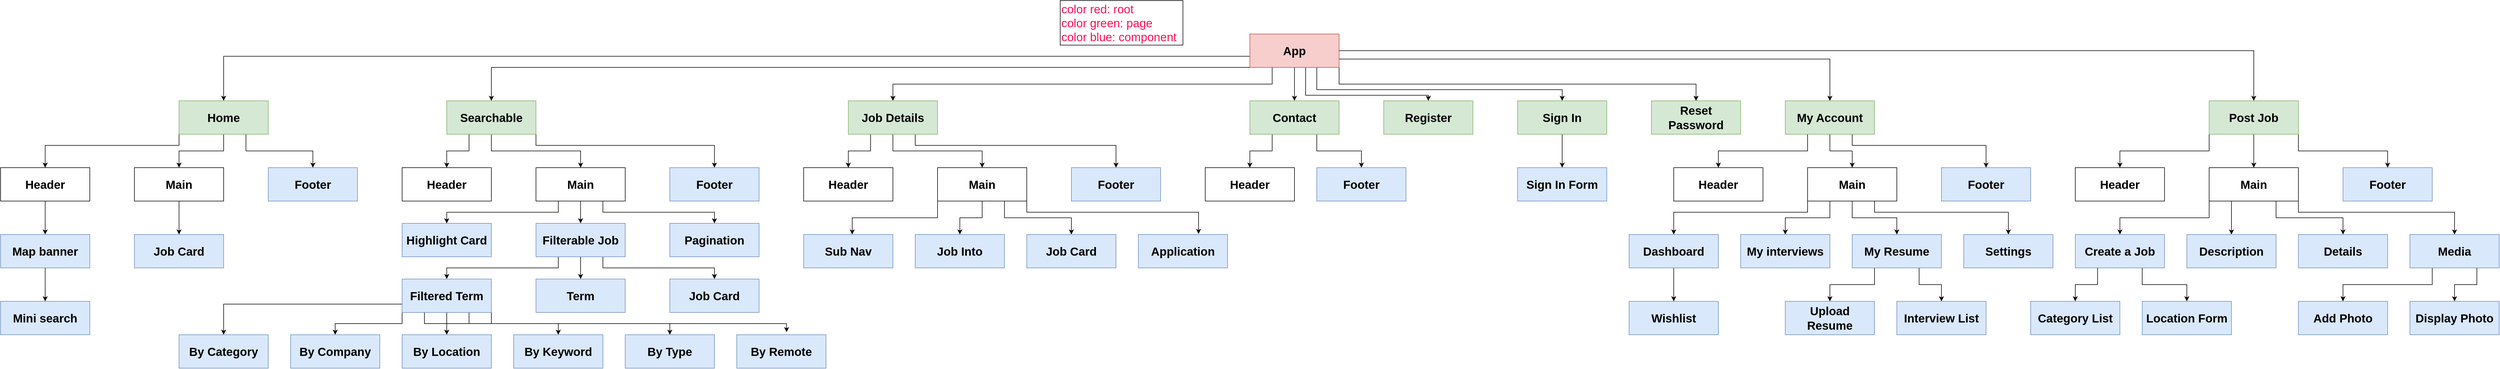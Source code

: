 <mxfile version="20.3.2" type="github" pages="2">
  <diagram id="e23QR3LuOFRbydyJlXl9" name="Page-1">
    <mxGraphModel dx="3762" dy="1122" grid="1" gridSize="10" guides="1" tooltips="1" connect="1" arrows="1" fold="1" page="1" pageScale="1" pageWidth="850" pageHeight="1100" math="0" shadow="0">
      <root>
        <mxCell id="0" />
        <mxCell id="1" parent="0" />
        <mxCell id="56BFd1bcxMLsd5FRbnuH-106" style="edgeStyle=orthogonalEdgeStyle;rounded=0;orthogonalLoop=1;jettySize=auto;html=1;exitX=0;exitY=0.5;exitDx=0;exitDy=0;entryX=0.5;entryY=0;entryDx=0;entryDy=0;fontSize=21;fontColor=#FF0F57;" parent="1" source="56BFd1bcxMLsd5FRbnuH-1" target="56BFd1bcxMLsd5FRbnuH-2" edge="1">
          <mxGeometry relative="1" as="geometry">
            <Array as="points">
              <mxPoint x="1200" y="140" />
              <mxPoint x="-640" y="140" />
            </Array>
          </mxGeometry>
        </mxCell>
        <mxCell id="56BFd1bcxMLsd5FRbnuH-107" style="edgeStyle=orthogonalEdgeStyle;rounded=0;orthogonalLoop=1;jettySize=auto;html=1;exitX=1;exitY=0.5;exitDx=0;exitDy=0;entryX=0.5;entryY=0;entryDx=0;entryDy=0;fontSize=21;fontColor=#FF0F57;" parent="1" source="56BFd1bcxMLsd5FRbnuH-1" target="56BFd1bcxMLsd5FRbnuH-99" edge="1">
          <mxGeometry relative="1" as="geometry" />
        </mxCell>
        <mxCell id="56BFd1bcxMLsd5FRbnuH-108" style="edgeStyle=orthogonalEdgeStyle;rounded=0;orthogonalLoop=1;jettySize=auto;html=1;exitX=0;exitY=0.75;exitDx=0;exitDy=0;fontSize=21;fontColor=#FF0F57;" parent="1" source="56BFd1bcxMLsd5FRbnuH-1" target="56BFd1bcxMLsd5FRbnuH-16" edge="1">
          <mxGeometry relative="1" as="geometry">
            <Array as="points">
              <mxPoint x="1200" y="160" />
              <mxPoint x="-160" y="160" />
            </Array>
          </mxGeometry>
        </mxCell>
        <mxCell id="56BFd1bcxMLsd5FRbnuH-109" style="edgeStyle=orthogonalEdgeStyle;rounded=0;orthogonalLoop=1;jettySize=auto;html=1;exitX=1;exitY=0.75;exitDx=0;exitDy=0;entryX=0.5;entryY=0;entryDx=0;entryDy=0;fontSize=21;fontColor=#FF0F57;" parent="1" source="56BFd1bcxMLsd5FRbnuH-1" target="56BFd1bcxMLsd5FRbnuH-72" edge="1">
          <mxGeometry relative="1" as="geometry" />
        </mxCell>
        <mxCell id="56BFd1bcxMLsd5FRbnuH-110" style="edgeStyle=orthogonalEdgeStyle;rounded=0;orthogonalLoop=1;jettySize=auto;html=1;exitX=0;exitY=1;exitDx=0;exitDy=0;entryX=0.5;entryY=0;entryDx=0;entryDy=0;fontSize=21;fontColor=#FF0F57;" parent="1" source="56BFd1bcxMLsd5FRbnuH-1" target="56BFd1bcxMLsd5FRbnuH-48" edge="1">
          <mxGeometry relative="1" as="geometry">
            <Array as="points">
              <mxPoint x="1240" y="160" />
              <mxPoint x="1240" y="190" />
              <mxPoint x="560" y="190" />
            </Array>
          </mxGeometry>
        </mxCell>
        <mxCell id="56BFd1bcxMLsd5FRbnuH-111" style="edgeStyle=orthogonalEdgeStyle;rounded=0;orthogonalLoop=1;jettySize=auto;html=1;exitX=1;exitY=1;exitDx=0;exitDy=0;entryX=0.5;entryY=0;entryDx=0;entryDy=0;fontSize=21;fontColor=#FF0F57;" parent="1" source="56BFd1bcxMLsd5FRbnuH-1" target="56BFd1bcxMLsd5FRbnuH-71" edge="1">
          <mxGeometry relative="1" as="geometry" />
        </mxCell>
        <mxCell id="56BFd1bcxMLsd5FRbnuH-112" style="edgeStyle=orthogonalEdgeStyle;rounded=0;orthogonalLoop=1;jettySize=auto;html=1;exitX=0.75;exitY=1;exitDx=0;exitDy=0;entryX=0.5;entryY=0;entryDx=0;entryDy=0;fontSize=21;fontColor=#FF0F57;" parent="1" source="56BFd1bcxMLsd5FRbnuH-1" target="56BFd1bcxMLsd5FRbnuH-68" edge="1">
          <mxGeometry relative="1" as="geometry">
            <Array as="points">
              <mxPoint x="1320" y="200" />
              <mxPoint x="1760" y="200" />
            </Array>
          </mxGeometry>
        </mxCell>
        <mxCell id="56BFd1bcxMLsd5FRbnuH-114" style="edgeStyle=orthogonalEdgeStyle;rounded=0;orthogonalLoop=1;jettySize=auto;html=1;exitX=0.5;exitY=1;exitDx=0;exitDy=0;fontSize=21;fontColor=#FF0F57;" parent="1" source="56BFd1bcxMLsd5FRbnuH-1" target="56BFd1bcxMLsd5FRbnuH-67" edge="1">
          <mxGeometry relative="1" as="geometry">
            <Array as="points">
              <mxPoint x="1300" y="160" />
              <mxPoint x="1300" y="210" />
              <mxPoint x="1520" y="210" />
            </Array>
          </mxGeometry>
        </mxCell>
        <mxCell id="56BFd1bcxMLsd5FRbnuH-115" style="edgeStyle=orthogonalEdgeStyle;rounded=0;orthogonalLoop=1;jettySize=auto;html=1;exitX=0.5;exitY=1;exitDx=0;exitDy=0;entryX=0.5;entryY=0;entryDx=0;entryDy=0;fontSize=21;fontColor=#FF0F57;" parent="1" source="56BFd1bcxMLsd5FRbnuH-1" target="56BFd1bcxMLsd5FRbnuH-65" edge="1">
          <mxGeometry relative="1" as="geometry" />
        </mxCell>
        <mxCell id="56BFd1bcxMLsd5FRbnuH-1" value="&lt;b&gt;&lt;font style=&quot;font-size: 21px&quot;&gt;App&lt;/font&gt;&lt;/b&gt;" style="rounded=0;whiteSpace=wrap;html=1;fillColor=#f8cecc;strokeColor=#b85450;" parent="1" vertex="1">
          <mxGeometry x="1200" y="100" width="160" height="60" as="geometry" />
        </mxCell>
        <mxCell id="56BFd1bcxMLsd5FRbnuH-8" style="edgeStyle=orthogonalEdgeStyle;rounded=0;orthogonalLoop=1;jettySize=auto;html=1;exitX=0;exitY=1;exitDx=0;exitDy=0;entryX=0.5;entryY=0;entryDx=0;entryDy=0;fontSize=21;" parent="1" source="56BFd1bcxMLsd5FRbnuH-2" target="56BFd1bcxMLsd5FRbnuH-5" edge="1">
          <mxGeometry relative="1" as="geometry">
            <Array as="points">
              <mxPoint x="-720" y="300" />
              <mxPoint x="-960" y="300" />
            </Array>
          </mxGeometry>
        </mxCell>
        <mxCell id="56BFd1bcxMLsd5FRbnuH-9" style="edgeStyle=orthogonalEdgeStyle;rounded=0;orthogonalLoop=1;jettySize=auto;html=1;exitX=0.5;exitY=1;exitDx=0;exitDy=0;entryX=0.5;entryY=0;entryDx=0;entryDy=0;fontSize=21;" parent="1" source="56BFd1bcxMLsd5FRbnuH-2" target="56BFd1bcxMLsd5FRbnuH-6" edge="1">
          <mxGeometry relative="1" as="geometry" />
        </mxCell>
        <mxCell id="56BFd1bcxMLsd5FRbnuH-10" style="edgeStyle=orthogonalEdgeStyle;rounded=0;orthogonalLoop=1;jettySize=auto;html=1;exitX=0.75;exitY=1;exitDx=0;exitDy=0;entryX=0.5;entryY=0;entryDx=0;entryDy=0;fontSize=21;" parent="1" source="56BFd1bcxMLsd5FRbnuH-2" target="56BFd1bcxMLsd5FRbnuH-7" edge="1">
          <mxGeometry relative="1" as="geometry" />
        </mxCell>
        <mxCell id="56BFd1bcxMLsd5FRbnuH-2" value="&lt;b&gt;&lt;font style=&quot;font-size: 21px&quot;&gt;Home&lt;/font&gt;&lt;/b&gt;" style="rounded=0;whiteSpace=wrap;html=1;fillColor=#d5e8d4;strokeColor=#82b366;" parent="1" vertex="1">
          <mxGeometry x="-720" y="220" width="160" height="60" as="geometry" />
        </mxCell>
        <mxCell id="56BFd1bcxMLsd5FRbnuH-13" style="edgeStyle=orthogonalEdgeStyle;rounded=0;orthogonalLoop=1;jettySize=auto;html=1;exitX=0.5;exitY=1;exitDx=0;exitDy=0;entryX=0.5;entryY=0;entryDx=0;entryDy=0;fontSize=21;" parent="1" source="56BFd1bcxMLsd5FRbnuH-3" target="56BFd1bcxMLsd5FRbnuH-4" edge="1">
          <mxGeometry relative="1" as="geometry" />
        </mxCell>
        <mxCell id="56BFd1bcxMLsd5FRbnuH-3" value="&lt;span&gt;&lt;font style=&quot;font-size: 21px&quot;&gt;Map banner&lt;/font&gt;&lt;/span&gt;" style="rounded=0;whiteSpace=wrap;html=1;fillColor=#dae8fc;strokeColor=#6c8ebf;fontStyle=1" parent="1" vertex="1">
          <mxGeometry x="-1040" y="460" width="160" height="60" as="geometry" />
        </mxCell>
        <mxCell id="56BFd1bcxMLsd5FRbnuH-4" value="&lt;b&gt;&lt;font style=&quot;font-size: 21px&quot;&gt;Mini search&lt;/font&gt;&lt;/b&gt;" style="rounded=0;whiteSpace=wrap;html=1;fillColor=#dae8fc;strokeColor=#6c8ebf;" parent="1" vertex="1">
          <mxGeometry x="-1040" y="580" width="160" height="60" as="geometry" />
        </mxCell>
        <mxCell id="56BFd1bcxMLsd5FRbnuH-12" style="edgeStyle=orthogonalEdgeStyle;rounded=0;orthogonalLoop=1;jettySize=auto;html=1;exitX=0.5;exitY=1;exitDx=0;exitDy=0;entryX=0.5;entryY=0;entryDx=0;entryDy=0;fontSize=21;" parent="1" source="56BFd1bcxMLsd5FRbnuH-5" target="56BFd1bcxMLsd5FRbnuH-3" edge="1">
          <mxGeometry relative="1" as="geometry" />
        </mxCell>
        <mxCell id="56BFd1bcxMLsd5FRbnuH-5" value="&lt;b&gt;&lt;font style=&quot;font-size: 21px&quot;&gt;Header&lt;/font&gt;&lt;/b&gt;" style="rounded=0;whiteSpace=wrap;html=1;" parent="1" vertex="1">
          <mxGeometry x="-1040" y="340" width="160" height="60" as="geometry" />
        </mxCell>
        <mxCell id="56BFd1bcxMLsd5FRbnuH-15" style="edgeStyle=orthogonalEdgeStyle;rounded=0;orthogonalLoop=1;jettySize=auto;html=1;exitX=0.5;exitY=1;exitDx=0;exitDy=0;fontSize=21;" parent="1" source="56BFd1bcxMLsd5FRbnuH-6" target="56BFd1bcxMLsd5FRbnuH-14" edge="1">
          <mxGeometry relative="1" as="geometry" />
        </mxCell>
        <mxCell id="56BFd1bcxMLsd5FRbnuH-6" value="&lt;b&gt;&lt;font style=&quot;font-size: 21px&quot;&gt;Main&lt;/font&gt;&lt;/b&gt;" style="rounded=0;whiteSpace=wrap;html=1;" parent="1" vertex="1">
          <mxGeometry x="-800" y="340" width="160" height="60" as="geometry" />
        </mxCell>
        <mxCell id="56BFd1bcxMLsd5FRbnuH-7" value="&lt;span style=&quot;font-size: 21px&quot;&gt;&lt;b&gt;Footer&lt;/b&gt;&lt;/span&gt;" style="rounded=0;whiteSpace=wrap;html=1;fillColor=#dae8fc;strokeColor=#6c8ebf;" parent="1" vertex="1">
          <mxGeometry x="-560" y="340" width="160" height="60" as="geometry" />
        </mxCell>
        <mxCell id="56BFd1bcxMLsd5FRbnuH-11" value="&lt;div&gt;&lt;span&gt;&lt;font color=&quot;#ff0f57&quot;&gt;color red: root&lt;/font&gt;&lt;/span&gt;&lt;/div&gt;&lt;div&gt;&lt;span&gt;&lt;font color=&quot;#ff0f57&quot;&gt;color green: page&lt;/font&gt;&lt;/span&gt;&lt;/div&gt;&lt;div&gt;&lt;span&gt;&lt;font color=&quot;#ff0f57&quot;&gt;color blue: component&lt;/font&gt;&lt;/span&gt;&lt;/div&gt;" style="whiteSpace=wrap;html=1;fontSize=21;align=left;" parent="1" vertex="1">
          <mxGeometry x="860" y="40" width="220" height="80" as="geometry" />
        </mxCell>
        <mxCell id="56BFd1bcxMLsd5FRbnuH-14" value="&lt;b&gt;&lt;font style=&quot;font-size: 21px&quot;&gt;Job Card&lt;/font&gt;&lt;/b&gt;" style="rounded=0;whiteSpace=wrap;html=1;fillColor=#dae8fc;strokeColor=#6c8ebf;" parent="1" vertex="1">
          <mxGeometry x="-800" y="460" width="160" height="60" as="geometry" />
        </mxCell>
        <mxCell id="56BFd1bcxMLsd5FRbnuH-21" style="edgeStyle=orthogonalEdgeStyle;rounded=0;orthogonalLoop=1;jettySize=auto;html=1;exitX=0.5;exitY=1;exitDx=0;exitDy=0;entryX=0.5;entryY=0;entryDx=0;entryDy=0;fontSize=21;fontColor=#FF0F57;" parent="1" source="56BFd1bcxMLsd5FRbnuH-16" target="56BFd1bcxMLsd5FRbnuH-18" edge="1">
          <mxGeometry relative="1" as="geometry" />
        </mxCell>
        <mxCell id="56BFd1bcxMLsd5FRbnuH-22" style="edgeStyle=orthogonalEdgeStyle;rounded=0;orthogonalLoop=1;jettySize=auto;html=1;exitX=1;exitY=1;exitDx=0;exitDy=0;entryX=0.5;entryY=0;entryDx=0;entryDy=0;fontSize=21;fontColor=#FF0F57;" parent="1" source="56BFd1bcxMLsd5FRbnuH-16" target="56BFd1bcxMLsd5FRbnuH-19" edge="1">
          <mxGeometry relative="1" as="geometry">
            <Array as="points">
              <mxPoint x="-80" y="300" />
              <mxPoint x="240" y="300" />
            </Array>
          </mxGeometry>
        </mxCell>
        <mxCell id="56BFd1bcxMLsd5FRbnuH-23" style="edgeStyle=orthogonalEdgeStyle;rounded=0;orthogonalLoop=1;jettySize=auto;html=1;exitX=0.25;exitY=1;exitDx=0;exitDy=0;entryX=0.5;entryY=0;entryDx=0;entryDy=0;fontSize=21;fontColor=#FF0F57;" parent="1" source="56BFd1bcxMLsd5FRbnuH-16" target="56BFd1bcxMLsd5FRbnuH-17" edge="1">
          <mxGeometry relative="1" as="geometry" />
        </mxCell>
        <mxCell id="56BFd1bcxMLsd5FRbnuH-16" value="&lt;b&gt;&lt;font style=&quot;font-size: 21px&quot;&gt;Searchable&lt;/font&gt;&lt;/b&gt;" style="rounded=0;whiteSpace=wrap;html=1;fillColor=#d5e8d4;strokeColor=#82b366;" parent="1" vertex="1">
          <mxGeometry x="-240" y="220" width="160" height="60" as="geometry" />
        </mxCell>
        <mxCell id="56BFd1bcxMLsd5FRbnuH-17" value="&lt;b&gt;&lt;font style=&quot;font-size: 21px&quot;&gt;Header&lt;/font&gt;&lt;/b&gt;" style="rounded=0;whiteSpace=wrap;html=1;" parent="1" vertex="1">
          <mxGeometry x="-320" y="340" width="160" height="60" as="geometry" />
        </mxCell>
        <mxCell id="56BFd1bcxMLsd5FRbnuH-27" style="edgeStyle=orthogonalEdgeStyle;rounded=0;orthogonalLoop=1;jettySize=auto;html=1;exitX=0.25;exitY=1;exitDx=0;exitDy=0;entryX=0.5;entryY=0;entryDx=0;entryDy=0;fontSize=21;fontColor=#FF0F57;" parent="1" source="56BFd1bcxMLsd5FRbnuH-18" target="56BFd1bcxMLsd5FRbnuH-24" edge="1">
          <mxGeometry relative="1" as="geometry" />
        </mxCell>
        <mxCell id="56BFd1bcxMLsd5FRbnuH-28" style="edgeStyle=orthogonalEdgeStyle;rounded=0;orthogonalLoop=1;jettySize=auto;html=1;exitX=0.5;exitY=1;exitDx=0;exitDy=0;entryX=0.5;entryY=0;entryDx=0;entryDy=0;fontSize=21;fontColor=#FF0F57;" parent="1" source="56BFd1bcxMLsd5FRbnuH-18" target="56BFd1bcxMLsd5FRbnuH-25" edge="1">
          <mxGeometry relative="1" as="geometry" />
        </mxCell>
        <mxCell id="56BFd1bcxMLsd5FRbnuH-29" style="edgeStyle=orthogonalEdgeStyle;rounded=0;orthogonalLoop=1;jettySize=auto;html=1;exitX=0.75;exitY=1;exitDx=0;exitDy=0;entryX=0.5;entryY=0;entryDx=0;entryDy=0;fontSize=21;fontColor=#FF0F57;" parent="1" source="56BFd1bcxMLsd5FRbnuH-18" target="56BFd1bcxMLsd5FRbnuH-26" edge="1">
          <mxGeometry relative="1" as="geometry" />
        </mxCell>
        <mxCell id="56BFd1bcxMLsd5FRbnuH-18" value="&lt;b&gt;&lt;font style=&quot;font-size: 21px&quot;&gt;Main&lt;/font&gt;&lt;/b&gt;" style="rounded=0;whiteSpace=wrap;html=1;" parent="1" vertex="1">
          <mxGeometry x="-80" y="340" width="160" height="60" as="geometry" />
        </mxCell>
        <mxCell id="56BFd1bcxMLsd5FRbnuH-19" value="&lt;span style=&quot;font-size: 21px&quot;&gt;&lt;b&gt;Footer&lt;/b&gt;&lt;/span&gt;" style="rounded=0;whiteSpace=wrap;html=1;fillColor=#dae8fc;strokeColor=#6c8ebf;" parent="1" vertex="1">
          <mxGeometry x="160" y="340" width="160" height="60" as="geometry" />
        </mxCell>
        <mxCell id="56BFd1bcxMLsd5FRbnuH-24" value="&lt;b&gt;&lt;font style=&quot;font-size: 21px&quot;&gt;Highlight Card&lt;/font&gt;&lt;/b&gt;" style="rounded=0;whiteSpace=wrap;html=1;fillColor=#dae8fc;strokeColor=#6c8ebf;" parent="1" vertex="1">
          <mxGeometry x="-320" y="440" width="160" height="60" as="geometry" />
        </mxCell>
        <mxCell id="56BFd1bcxMLsd5FRbnuH-33" style="edgeStyle=orthogonalEdgeStyle;rounded=0;orthogonalLoop=1;jettySize=auto;html=1;exitX=0.25;exitY=1;exitDx=0;exitDy=0;entryX=0.5;entryY=0;entryDx=0;entryDy=0;fontSize=21;fontColor=#FF0F57;" parent="1" source="56BFd1bcxMLsd5FRbnuH-25" target="56BFd1bcxMLsd5FRbnuH-30" edge="1">
          <mxGeometry relative="1" as="geometry" />
        </mxCell>
        <mxCell id="56BFd1bcxMLsd5FRbnuH-34" style="edgeStyle=orthogonalEdgeStyle;rounded=0;orthogonalLoop=1;jettySize=auto;html=1;entryX=0.5;entryY=0;entryDx=0;entryDy=0;fontSize=21;fontColor=#FF0F57;" parent="1" source="56BFd1bcxMLsd5FRbnuH-25" target="56BFd1bcxMLsd5FRbnuH-31" edge="1">
          <mxGeometry relative="1" as="geometry" />
        </mxCell>
        <mxCell id="56BFd1bcxMLsd5FRbnuH-35" style="edgeStyle=orthogonalEdgeStyle;rounded=0;orthogonalLoop=1;jettySize=auto;html=1;exitX=0.75;exitY=1;exitDx=0;exitDy=0;entryX=0.5;entryY=0;entryDx=0;entryDy=0;fontSize=21;fontColor=#FF0F57;" parent="1" source="56BFd1bcxMLsd5FRbnuH-25" target="56BFd1bcxMLsd5FRbnuH-32" edge="1">
          <mxGeometry relative="1" as="geometry" />
        </mxCell>
        <mxCell id="56BFd1bcxMLsd5FRbnuH-25" value="&lt;b&gt;&lt;font style=&quot;font-size: 21px&quot;&gt;Filterable Job&lt;/font&gt;&lt;/b&gt;" style="rounded=0;whiteSpace=wrap;html=1;fillColor=#dae8fc;strokeColor=#6c8ebf;" parent="1" vertex="1">
          <mxGeometry x="-80" y="440" width="160" height="60" as="geometry" />
        </mxCell>
        <mxCell id="56BFd1bcxMLsd5FRbnuH-26" value="&lt;b&gt;&lt;font style=&quot;font-size: 21px&quot;&gt;Pagination&lt;/font&gt;&lt;/b&gt;" style="rounded=0;whiteSpace=wrap;html=1;fillColor=#dae8fc;strokeColor=#6c8ebf;" parent="1" vertex="1">
          <mxGeometry x="160" y="440" width="160" height="60" as="geometry" />
        </mxCell>
        <mxCell id="56BFd1bcxMLsd5FRbnuH-42" style="edgeStyle=orthogonalEdgeStyle;rounded=0;orthogonalLoop=1;jettySize=auto;html=1;exitX=0;exitY=0.75;exitDx=0;exitDy=0;entryX=0.5;entryY=0;entryDx=0;entryDy=0;fontSize=21;fontColor=#FF0F57;" parent="1" source="56BFd1bcxMLsd5FRbnuH-30" target="56BFd1bcxMLsd5FRbnuH-36" edge="1">
          <mxGeometry relative="1" as="geometry" />
        </mxCell>
        <mxCell id="56BFd1bcxMLsd5FRbnuH-43" style="edgeStyle=orthogonalEdgeStyle;rounded=0;orthogonalLoop=1;jettySize=auto;html=1;exitX=0;exitY=1;exitDx=0;exitDy=0;entryX=0.5;entryY=0;entryDx=0;entryDy=0;fontSize=21;fontColor=#FF0F57;" parent="1" source="56BFd1bcxMLsd5FRbnuH-30" target="56BFd1bcxMLsd5FRbnuH-37" edge="1">
          <mxGeometry relative="1" as="geometry" />
        </mxCell>
        <mxCell id="56BFd1bcxMLsd5FRbnuH-44" style="edgeStyle=orthogonalEdgeStyle;rounded=0;orthogonalLoop=1;jettySize=auto;html=1;exitX=0.25;exitY=1;exitDx=0;exitDy=0;entryX=0.5;entryY=0;entryDx=0;entryDy=0;fontSize=21;fontColor=#FF0F57;" parent="1" source="56BFd1bcxMLsd5FRbnuH-30" target="56BFd1bcxMLsd5FRbnuH-38" edge="1">
          <mxGeometry relative="1" as="geometry" />
        </mxCell>
        <mxCell id="56BFd1bcxMLsd5FRbnuH-45" style="edgeStyle=orthogonalEdgeStyle;rounded=0;orthogonalLoop=1;jettySize=auto;html=1;exitX=0.5;exitY=1;exitDx=0;exitDy=0;fontSize=21;fontColor=#FF0F57;" parent="1" source="56BFd1bcxMLsd5FRbnuH-30" target="56BFd1bcxMLsd5FRbnuH-39" edge="1">
          <mxGeometry relative="1" as="geometry" />
        </mxCell>
        <mxCell id="56BFd1bcxMLsd5FRbnuH-46" style="edgeStyle=orthogonalEdgeStyle;rounded=0;orthogonalLoop=1;jettySize=auto;html=1;exitX=0.75;exitY=1;exitDx=0;exitDy=0;fontSize=21;fontColor=#FF0F57;" parent="1" source="56BFd1bcxMLsd5FRbnuH-30" target="56BFd1bcxMLsd5FRbnuH-40" edge="1">
          <mxGeometry relative="1" as="geometry" />
        </mxCell>
        <mxCell id="56BFd1bcxMLsd5FRbnuH-47" style="edgeStyle=orthogonalEdgeStyle;rounded=0;orthogonalLoop=1;jettySize=auto;html=1;exitX=1;exitY=1;exitDx=0;exitDy=0;fontSize=21;fontColor=#FF0F57;entryX=0.558;entryY=-0.078;entryDx=0;entryDy=0;entryPerimeter=0;" parent="1" source="56BFd1bcxMLsd5FRbnuH-30" target="56BFd1bcxMLsd5FRbnuH-41" edge="1">
          <mxGeometry relative="1" as="geometry">
            <mxPoint x="370" y="630" as="targetPoint" />
            <Array as="points">
              <mxPoint x="-160" y="620" />
              <mxPoint x="369" y="620" />
            </Array>
          </mxGeometry>
        </mxCell>
        <mxCell id="56BFd1bcxMLsd5FRbnuH-30" value="&lt;b&gt;&lt;font style=&quot;font-size: 21px&quot;&gt;Filtered Term&lt;/font&gt;&lt;/b&gt;" style="rounded=0;whiteSpace=wrap;html=1;fillColor=#dae8fc;strokeColor=#6c8ebf;" parent="1" vertex="1">
          <mxGeometry x="-320" y="540" width="160" height="60" as="geometry" />
        </mxCell>
        <mxCell id="56BFd1bcxMLsd5FRbnuH-31" value="&lt;b&gt;&lt;font style=&quot;font-size: 21px&quot;&gt;Term&lt;/font&gt;&lt;/b&gt;" style="rounded=0;whiteSpace=wrap;html=1;fillColor=#dae8fc;strokeColor=#6c8ebf;" parent="1" vertex="1">
          <mxGeometry x="-80" y="540" width="160" height="60" as="geometry" />
        </mxCell>
        <mxCell id="56BFd1bcxMLsd5FRbnuH-32" value="&lt;b&gt;&lt;font style=&quot;font-size: 21px&quot;&gt;Job Card&lt;/font&gt;&lt;/b&gt;" style="rounded=0;whiteSpace=wrap;html=1;fillColor=#dae8fc;strokeColor=#6c8ebf;" parent="1" vertex="1">
          <mxGeometry x="160" y="540" width="160" height="60" as="geometry" />
        </mxCell>
        <mxCell id="56BFd1bcxMLsd5FRbnuH-36" value="&lt;span style=&quot;font-size: 21px&quot;&gt;&lt;b&gt;By Category&lt;/b&gt;&lt;/span&gt;" style="rounded=0;whiteSpace=wrap;html=1;fillColor=#dae8fc;strokeColor=#6c8ebf;" parent="1" vertex="1">
          <mxGeometry x="-720" y="640" width="160" height="60" as="geometry" />
        </mxCell>
        <mxCell id="56BFd1bcxMLsd5FRbnuH-37" value="&lt;b&gt;&lt;font style=&quot;font-size: 21px&quot;&gt;By Company&lt;/font&gt;&lt;/b&gt;" style="rounded=0;whiteSpace=wrap;html=1;fillColor=#dae8fc;strokeColor=#6c8ebf;" parent="1" vertex="1">
          <mxGeometry x="-520" y="640" width="160" height="60" as="geometry" />
        </mxCell>
        <mxCell id="56BFd1bcxMLsd5FRbnuH-38" value="&lt;b&gt;&lt;font style=&quot;font-size: 21px&quot;&gt;By Location&lt;/font&gt;&lt;/b&gt;" style="rounded=0;whiteSpace=wrap;html=1;fillColor=#dae8fc;strokeColor=#6c8ebf;" parent="1" vertex="1">
          <mxGeometry x="-320" y="640" width="160" height="60" as="geometry" />
        </mxCell>
        <mxCell id="56BFd1bcxMLsd5FRbnuH-39" value="&lt;b&gt;&lt;font style=&quot;font-size: 21px&quot;&gt;By Keyword&lt;/font&gt;&lt;/b&gt;" style="rounded=0;whiteSpace=wrap;html=1;fillColor=#dae8fc;strokeColor=#6c8ebf;" parent="1" vertex="1">
          <mxGeometry x="-120" y="640" width="160" height="60" as="geometry" />
        </mxCell>
        <mxCell id="56BFd1bcxMLsd5FRbnuH-40" value="&lt;b&gt;&lt;font style=&quot;font-size: 21px&quot;&gt;By Type&lt;/font&gt;&lt;/b&gt;" style="rounded=0;whiteSpace=wrap;html=1;fillColor=#dae8fc;strokeColor=#6c8ebf;" parent="1" vertex="1">
          <mxGeometry x="80" y="640" width="160" height="60" as="geometry" />
        </mxCell>
        <mxCell id="56BFd1bcxMLsd5FRbnuH-41" value="&lt;b&gt;&lt;font style=&quot;font-size: 21px&quot;&gt;By Remote&lt;/font&gt;&lt;/b&gt;" style="rounded=0;whiteSpace=wrap;html=1;fillColor=#dae8fc;strokeColor=#6c8ebf;" parent="1" vertex="1">
          <mxGeometry x="280" y="640" width="160" height="60" as="geometry" />
        </mxCell>
        <mxCell id="56BFd1bcxMLsd5FRbnuH-52" style="edgeStyle=orthogonalEdgeStyle;rounded=0;orthogonalLoop=1;jettySize=auto;html=1;exitX=0.25;exitY=1;exitDx=0;exitDy=0;entryX=0.5;entryY=0;entryDx=0;entryDy=0;fontSize=21;fontColor=#FF0F57;" parent="1" source="56BFd1bcxMLsd5FRbnuH-48" target="56BFd1bcxMLsd5FRbnuH-49" edge="1">
          <mxGeometry relative="1" as="geometry" />
        </mxCell>
        <mxCell id="56BFd1bcxMLsd5FRbnuH-53" style="edgeStyle=orthogonalEdgeStyle;rounded=0;orthogonalLoop=1;jettySize=auto;html=1;exitX=0.5;exitY=1;exitDx=0;exitDy=0;entryX=0.5;entryY=0;entryDx=0;entryDy=0;fontSize=21;fontColor=#FF0F57;" parent="1" source="56BFd1bcxMLsd5FRbnuH-48" target="56BFd1bcxMLsd5FRbnuH-50" edge="1">
          <mxGeometry relative="1" as="geometry" />
        </mxCell>
        <mxCell id="56BFd1bcxMLsd5FRbnuH-54" style="edgeStyle=orthogonalEdgeStyle;rounded=0;orthogonalLoop=1;jettySize=auto;html=1;exitX=0.75;exitY=1;exitDx=0;exitDy=0;fontSize=21;fontColor=#FF0F57;" parent="1" source="56BFd1bcxMLsd5FRbnuH-48" target="56BFd1bcxMLsd5FRbnuH-51" edge="1">
          <mxGeometry relative="1" as="geometry">
            <Array as="points">
              <mxPoint x="600" y="300" />
              <mxPoint x="960" y="300" />
            </Array>
          </mxGeometry>
        </mxCell>
        <mxCell id="56BFd1bcxMLsd5FRbnuH-48" value="&lt;b&gt;&lt;font style=&quot;font-size: 21px&quot;&gt;Job Details&lt;/font&gt;&lt;/b&gt;" style="rounded=0;whiteSpace=wrap;html=1;fillColor=#d5e8d4;strokeColor=#82b366;" parent="1" vertex="1">
          <mxGeometry x="480" y="220" width="160" height="60" as="geometry" />
        </mxCell>
        <mxCell id="56BFd1bcxMLsd5FRbnuH-49" value="&lt;b&gt;&lt;font style=&quot;font-size: 21px&quot;&gt;Header&lt;/font&gt;&lt;/b&gt;" style="rounded=0;whiteSpace=wrap;html=1;" parent="1" vertex="1">
          <mxGeometry x="400" y="340" width="160" height="60" as="geometry" />
        </mxCell>
        <mxCell id="56BFd1bcxMLsd5FRbnuH-59" style="edgeStyle=orthogonalEdgeStyle;rounded=0;orthogonalLoop=1;jettySize=auto;html=1;exitX=0.5;exitY=1;exitDx=0;exitDy=0;entryX=0.5;entryY=0;entryDx=0;entryDy=0;fontSize=21;fontColor=#FF0F57;" parent="1" source="56BFd1bcxMLsd5FRbnuH-50" target="56BFd1bcxMLsd5FRbnuH-56" edge="1">
          <mxGeometry relative="1" as="geometry" />
        </mxCell>
        <mxCell id="56BFd1bcxMLsd5FRbnuH-62" style="edgeStyle=orthogonalEdgeStyle;rounded=0;orthogonalLoop=1;jettySize=auto;html=1;exitX=0;exitY=1;exitDx=0;exitDy=0;entryX=0.544;entryY=0;entryDx=0;entryDy=0;entryPerimeter=0;fontSize=21;fontColor=#FF0F57;" parent="1" source="56BFd1bcxMLsd5FRbnuH-50" target="56BFd1bcxMLsd5FRbnuH-55" edge="1">
          <mxGeometry relative="1" as="geometry" />
        </mxCell>
        <mxCell id="56BFd1bcxMLsd5FRbnuH-63" style="edgeStyle=orthogonalEdgeStyle;rounded=0;orthogonalLoop=1;jettySize=auto;html=1;exitX=0.75;exitY=1;exitDx=0;exitDy=0;entryX=0.5;entryY=0;entryDx=0;entryDy=0;fontSize=21;fontColor=#FF0F57;" parent="1" source="56BFd1bcxMLsd5FRbnuH-50" target="56BFd1bcxMLsd5FRbnuH-57" edge="1">
          <mxGeometry relative="1" as="geometry" />
        </mxCell>
        <mxCell id="56BFd1bcxMLsd5FRbnuH-64" style="edgeStyle=orthogonalEdgeStyle;rounded=0;orthogonalLoop=1;jettySize=auto;html=1;exitX=1;exitY=1;exitDx=0;exitDy=0;entryX=0.675;entryY=-0.017;entryDx=0;entryDy=0;entryPerimeter=0;fontSize=21;fontColor=#FF0F57;" parent="1" source="56BFd1bcxMLsd5FRbnuH-50" target="56BFd1bcxMLsd5FRbnuH-61" edge="1">
          <mxGeometry relative="1" as="geometry">
            <Array as="points">
              <mxPoint x="800" y="420" />
              <mxPoint x="1108" y="420" />
            </Array>
          </mxGeometry>
        </mxCell>
        <mxCell id="56BFd1bcxMLsd5FRbnuH-50" value="&lt;b&gt;&lt;font style=&quot;font-size: 21px&quot;&gt;Main&lt;/font&gt;&lt;/b&gt;" style="rounded=0;whiteSpace=wrap;html=1;" parent="1" vertex="1">
          <mxGeometry x="640" y="340" width="160" height="60" as="geometry" />
        </mxCell>
        <mxCell id="56BFd1bcxMLsd5FRbnuH-51" value="&lt;span style=&quot;font-size: 21px&quot;&gt;&lt;b&gt;Footer&lt;/b&gt;&lt;/span&gt;" style="rounded=0;whiteSpace=wrap;html=1;fillColor=#dae8fc;strokeColor=#6c8ebf;" parent="1" vertex="1">
          <mxGeometry x="880" y="340" width="160" height="60" as="geometry" />
        </mxCell>
        <mxCell id="56BFd1bcxMLsd5FRbnuH-55" value="&lt;b&gt;&lt;font style=&quot;font-size: 21px&quot;&gt;Sub Nav&lt;/font&gt;&lt;/b&gt;" style="rounded=0;whiteSpace=wrap;html=1;fillColor=#dae8fc;strokeColor=#6c8ebf;" parent="1" vertex="1">
          <mxGeometry x="400" y="460" width="160" height="60" as="geometry" />
        </mxCell>
        <mxCell id="56BFd1bcxMLsd5FRbnuH-56" value="&lt;b&gt;&lt;font style=&quot;font-size: 21px&quot;&gt;Job Into&lt;/font&gt;&lt;/b&gt;" style="rounded=0;whiteSpace=wrap;html=1;fillColor=#dae8fc;strokeColor=#6c8ebf;" parent="1" vertex="1">
          <mxGeometry x="600" y="460" width="160" height="60" as="geometry" />
        </mxCell>
        <mxCell id="56BFd1bcxMLsd5FRbnuH-57" value="&lt;b&gt;&lt;font style=&quot;font-size: 21px&quot;&gt;Job Card&lt;/font&gt;&lt;/b&gt;" style="rounded=0;whiteSpace=wrap;html=1;fillColor=#dae8fc;strokeColor=#6c8ebf;" parent="1" vertex="1">
          <mxGeometry x="800" y="460" width="160" height="60" as="geometry" />
        </mxCell>
        <mxCell id="56BFd1bcxMLsd5FRbnuH-61" value="&lt;b&gt;&lt;font style=&quot;font-size: 21px&quot;&gt;Application&lt;/font&gt;&lt;/b&gt;" style="rounded=0;whiteSpace=wrap;html=1;fillColor=#dae8fc;strokeColor=#6c8ebf;" parent="1" vertex="1">
          <mxGeometry x="1000" y="460" width="160" height="60" as="geometry" />
        </mxCell>
        <mxCell id="56BFd1bcxMLsd5FRbnuH-77" style="edgeStyle=orthogonalEdgeStyle;rounded=0;orthogonalLoop=1;jettySize=auto;html=1;exitX=0.25;exitY=1;exitDx=0;exitDy=0;entryX=0.5;entryY=0;entryDx=0;entryDy=0;fontSize=21;fontColor=#FF0F57;" parent="1" source="56BFd1bcxMLsd5FRbnuH-65" target="56BFd1bcxMLsd5FRbnuH-73" edge="1">
          <mxGeometry relative="1" as="geometry" />
        </mxCell>
        <mxCell id="56BFd1bcxMLsd5FRbnuH-78" style="edgeStyle=orthogonalEdgeStyle;rounded=0;orthogonalLoop=1;jettySize=auto;html=1;exitX=0.75;exitY=1;exitDx=0;exitDy=0;entryX=0.5;entryY=0;entryDx=0;entryDy=0;fontSize=21;fontColor=#FF0F57;" parent="1" source="56BFd1bcxMLsd5FRbnuH-65" target="56BFd1bcxMLsd5FRbnuH-75" edge="1">
          <mxGeometry relative="1" as="geometry" />
        </mxCell>
        <mxCell id="56BFd1bcxMLsd5FRbnuH-65" value="&lt;b&gt;&lt;font style=&quot;font-size: 21px&quot;&gt;Contact&lt;/font&gt;&lt;/b&gt;" style="rounded=0;whiteSpace=wrap;html=1;fillColor=#d5e8d4;strokeColor=#82b366;" parent="1" vertex="1">
          <mxGeometry x="1200" y="220" width="160" height="60" as="geometry" />
        </mxCell>
        <mxCell id="56BFd1bcxMLsd5FRbnuH-67" value="&lt;b&gt;&lt;font style=&quot;font-size: 21px&quot;&gt;Register&lt;/font&gt;&lt;/b&gt;" style="rounded=0;whiteSpace=wrap;html=1;fillColor=#d5e8d4;strokeColor=#82b366;" parent="1" vertex="1">
          <mxGeometry x="1440" y="220" width="160" height="60" as="geometry" />
        </mxCell>
        <mxCell id="56BFd1bcxMLsd5FRbnuH-70" style="edgeStyle=orthogonalEdgeStyle;rounded=0;orthogonalLoop=1;jettySize=auto;html=1;exitX=0.5;exitY=1;exitDx=0;exitDy=0;entryX=0.5;entryY=0;entryDx=0;entryDy=0;fontSize=21;fontColor=#FF0F57;" parent="1" source="56BFd1bcxMLsd5FRbnuH-68" target="56BFd1bcxMLsd5FRbnuH-69" edge="1">
          <mxGeometry relative="1" as="geometry" />
        </mxCell>
        <mxCell id="56BFd1bcxMLsd5FRbnuH-68" value="&lt;b&gt;&lt;font style=&quot;font-size: 21px&quot;&gt;Sign In&lt;/font&gt;&lt;/b&gt;" style="rounded=0;whiteSpace=wrap;html=1;fillColor=#d5e8d4;strokeColor=#82b366;" parent="1" vertex="1">
          <mxGeometry x="1680" y="220" width="160" height="60" as="geometry" />
        </mxCell>
        <mxCell id="56BFd1bcxMLsd5FRbnuH-69" value="&lt;span style=&quot;font-size: 21px&quot;&gt;&lt;b&gt;Sign In Form&lt;/b&gt;&lt;/span&gt;" style="rounded=0;whiteSpace=wrap;html=1;fillColor=#dae8fc;strokeColor=#6c8ebf;" parent="1" vertex="1">
          <mxGeometry x="1680" y="340" width="160" height="60" as="geometry" />
        </mxCell>
        <mxCell id="56BFd1bcxMLsd5FRbnuH-71" value="&lt;b&gt;&lt;font style=&quot;font-size: 21px&quot;&gt;Reset Password&lt;/font&gt;&lt;/b&gt;" style="rounded=0;whiteSpace=wrap;html=1;fillColor=#d5e8d4;strokeColor=#82b366;" parent="1" vertex="1">
          <mxGeometry x="1920" y="220" width="160" height="60" as="geometry" />
        </mxCell>
        <mxCell id="56BFd1bcxMLsd5FRbnuH-82" style="edgeStyle=orthogonalEdgeStyle;rounded=0;orthogonalLoop=1;jettySize=auto;html=1;exitX=0.25;exitY=1;exitDx=0;exitDy=0;entryX=0.5;entryY=0;entryDx=0;entryDy=0;fontSize=21;fontColor=#FF0F57;" parent="1" source="56BFd1bcxMLsd5FRbnuH-72" target="56BFd1bcxMLsd5FRbnuH-79" edge="1">
          <mxGeometry relative="1" as="geometry" />
        </mxCell>
        <mxCell id="56BFd1bcxMLsd5FRbnuH-83" style="edgeStyle=orthogonalEdgeStyle;rounded=0;orthogonalLoop=1;jettySize=auto;html=1;exitX=0.5;exitY=1;exitDx=0;exitDy=0;entryX=0.5;entryY=0;entryDx=0;entryDy=0;fontSize=21;fontColor=#FF0F57;" parent="1" source="56BFd1bcxMLsd5FRbnuH-72" target="56BFd1bcxMLsd5FRbnuH-81" edge="1">
          <mxGeometry relative="1" as="geometry" />
        </mxCell>
        <mxCell id="56BFd1bcxMLsd5FRbnuH-84" style="edgeStyle=orthogonalEdgeStyle;rounded=0;orthogonalLoop=1;jettySize=auto;html=1;exitX=0.75;exitY=1;exitDx=0;exitDy=0;fontSize=21;fontColor=#FF0F57;" parent="1" source="56BFd1bcxMLsd5FRbnuH-72" target="56BFd1bcxMLsd5FRbnuH-80" edge="1">
          <mxGeometry relative="1" as="geometry">
            <Array as="points">
              <mxPoint x="2280" y="300" />
              <mxPoint x="2520" y="300" />
            </Array>
          </mxGeometry>
        </mxCell>
        <mxCell id="56BFd1bcxMLsd5FRbnuH-72" value="&lt;b&gt;&lt;font style=&quot;font-size: 21px&quot;&gt;My Account&lt;/font&gt;&lt;/b&gt;" style="rounded=0;whiteSpace=wrap;html=1;fillColor=#d5e8d4;strokeColor=#82b366;" parent="1" vertex="1">
          <mxGeometry x="2160" y="220" width="160" height="60" as="geometry" />
        </mxCell>
        <mxCell id="56BFd1bcxMLsd5FRbnuH-73" value="&lt;b&gt;&lt;font style=&quot;font-size: 21px&quot;&gt;Header&lt;/font&gt;&lt;/b&gt;" style="rounded=0;whiteSpace=wrap;html=1;" parent="1" vertex="1">
          <mxGeometry x="1120" y="340" width="160" height="60" as="geometry" />
        </mxCell>
        <mxCell id="56BFd1bcxMLsd5FRbnuH-75" value="&lt;span style=&quot;font-size: 21px&quot;&gt;&lt;b&gt;Footer&lt;/b&gt;&lt;/span&gt;" style="rounded=0;whiteSpace=wrap;html=1;fillColor=#dae8fc;strokeColor=#6c8ebf;" parent="1" vertex="1">
          <mxGeometry x="1320" y="340" width="160" height="60" as="geometry" />
        </mxCell>
        <mxCell id="56BFd1bcxMLsd5FRbnuH-79" value="&lt;b&gt;&lt;font style=&quot;font-size: 21px&quot;&gt;Header&lt;/font&gt;&lt;/b&gt;" style="rounded=0;whiteSpace=wrap;html=1;" parent="1" vertex="1">
          <mxGeometry x="1960" y="340" width="160" height="60" as="geometry" />
        </mxCell>
        <mxCell id="56BFd1bcxMLsd5FRbnuH-80" value="&lt;span style=&quot;font-size: 21px&quot;&gt;&lt;b&gt;Footer&lt;/b&gt;&lt;/span&gt;" style="rounded=0;whiteSpace=wrap;html=1;fillColor=#dae8fc;strokeColor=#6c8ebf;" parent="1" vertex="1">
          <mxGeometry x="2440" y="340" width="160" height="60" as="geometry" />
        </mxCell>
        <mxCell id="56BFd1bcxMLsd5FRbnuH-89" style="edgeStyle=orthogonalEdgeStyle;rounded=0;orthogonalLoop=1;jettySize=auto;html=1;exitX=0.25;exitY=1;exitDx=0;exitDy=0;entryX=0.5;entryY=0;entryDx=0;entryDy=0;fontSize=21;fontColor=#FF0F57;" parent="1" source="56BFd1bcxMLsd5FRbnuH-81" target="56BFd1bcxMLsd5FRbnuH-86" edge="1">
          <mxGeometry relative="1" as="geometry" />
        </mxCell>
        <mxCell id="56BFd1bcxMLsd5FRbnuH-90" style="edgeStyle=orthogonalEdgeStyle;rounded=0;orthogonalLoop=1;jettySize=auto;html=1;exitX=0;exitY=1;exitDx=0;exitDy=0;entryX=0.5;entryY=0;entryDx=0;entryDy=0;fontSize=21;fontColor=#FF0F57;" parent="1" source="56BFd1bcxMLsd5FRbnuH-81" target="56BFd1bcxMLsd5FRbnuH-85" edge="1">
          <mxGeometry relative="1" as="geometry">
            <Array as="points">
              <mxPoint x="2200" y="420" />
              <mxPoint x="1960" y="420" />
            </Array>
          </mxGeometry>
        </mxCell>
        <mxCell id="56BFd1bcxMLsd5FRbnuH-91" style="edgeStyle=orthogonalEdgeStyle;rounded=0;orthogonalLoop=1;jettySize=auto;html=1;exitX=0.5;exitY=1;exitDx=0;exitDy=0;entryX=0.5;entryY=0;entryDx=0;entryDy=0;fontSize=21;fontColor=#FF0F57;" parent="1" source="56BFd1bcxMLsd5FRbnuH-81" target="56BFd1bcxMLsd5FRbnuH-87" edge="1">
          <mxGeometry relative="1" as="geometry" />
        </mxCell>
        <mxCell id="56BFd1bcxMLsd5FRbnuH-92" style="edgeStyle=orthogonalEdgeStyle;rounded=0;orthogonalLoop=1;jettySize=auto;html=1;exitX=0.75;exitY=1;exitDx=0;exitDy=0;entryX=0.5;entryY=0;entryDx=0;entryDy=0;fontSize=21;fontColor=#FF0F57;" parent="1" source="56BFd1bcxMLsd5FRbnuH-81" target="56BFd1bcxMLsd5FRbnuH-88" edge="1">
          <mxGeometry relative="1" as="geometry">
            <Array as="points">
              <mxPoint x="2320" y="420" />
              <mxPoint x="2560" y="420" />
            </Array>
          </mxGeometry>
        </mxCell>
        <mxCell id="56BFd1bcxMLsd5FRbnuH-81" value="&lt;b&gt;&lt;font style=&quot;font-size: 21px&quot;&gt;Main&lt;/font&gt;&lt;/b&gt;" style="rounded=0;whiteSpace=wrap;html=1;" parent="1" vertex="1">
          <mxGeometry x="2200" y="340" width="160" height="60" as="geometry" />
        </mxCell>
        <mxCell id="56BFd1bcxMLsd5FRbnuH-94" style="edgeStyle=orthogonalEdgeStyle;rounded=0;orthogonalLoop=1;jettySize=auto;html=1;exitX=0.5;exitY=1;exitDx=0;exitDy=0;entryX=0.5;entryY=0;entryDx=0;entryDy=0;fontSize=21;fontColor=#FF0F57;" parent="1" source="56BFd1bcxMLsd5FRbnuH-85" target="56BFd1bcxMLsd5FRbnuH-93" edge="1">
          <mxGeometry relative="1" as="geometry" />
        </mxCell>
        <mxCell id="56BFd1bcxMLsd5FRbnuH-85" value="&lt;b&gt;&lt;font style=&quot;font-size: 21px&quot;&gt;Dashboard&lt;/font&gt;&lt;/b&gt;" style="rounded=0;whiteSpace=wrap;html=1;fillColor=#dae8fc;strokeColor=#6c8ebf;" parent="1" vertex="1">
          <mxGeometry x="1880" y="460" width="160" height="60" as="geometry" />
        </mxCell>
        <mxCell id="56BFd1bcxMLsd5FRbnuH-86" value="&lt;b&gt;&lt;font style=&quot;font-size: 21px&quot;&gt;My interviews&lt;/font&gt;&lt;/b&gt;&lt;span style=&quot;color: rgba(0 , 0 , 0 , 0) ; font-family: monospace ; font-size: 0px&quot;&gt;%3CmxGraphModel%3E%3Croot%3E%3CmxCell%20id%3D%220%22%2F%3E%3CmxCell%20id%3D%221%22%20parent%3D%220%22%2F%3E%3CmxCell%20id%3D%222%22%20value%3D%22%26lt%3Bb%26gt%3B%26lt%3Bfont%20style%3D%26quot%3Bfont-size%3A%2021px%26quot%3B%26gt%3BDashboard%26lt%3B%2Ffont%26gt%3B%26lt%3B%2Fb%26gt%3B%22%20style%3D%22rounded%3D0%3BwhiteSpace%3Dwrap%3Bhtml%3D1%3BfillColor%3D%23dae8fc%3BstrokeColor%3D%236c8ebf%3B%22%20vertex%3D%221%22%20parent%3D%221%22%3E%3CmxGeometry%20x%3D%221950%22%20y%3D%22440%22%20width%3D%22160%22%20height%3D%2260%22%20as%3D%22geometry%22%2F%3E%3C%2FmxCell%3E%3C%2Froot%3E%3C%2FmxGraphModel%3E&lt;/span&gt;" style="rounded=0;whiteSpace=wrap;html=1;fillColor=#dae8fc;strokeColor=#6c8ebf;" parent="1" vertex="1">
          <mxGeometry x="2080" y="460" width="160" height="60" as="geometry" />
        </mxCell>
        <mxCell id="56BFd1bcxMLsd5FRbnuH-97" style="edgeStyle=orthogonalEdgeStyle;rounded=0;orthogonalLoop=1;jettySize=auto;html=1;exitX=0.25;exitY=1;exitDx=0;exitDy=0;fontSize=21;fontColor=#FF0F57;" parent="1" source="56BFd1bcxMLsd5FRbnuH-87" target="56BFd1bcxMLsd5FRbnuH-95" edge="1">
          <mxGeometry relative="1" as="geometry" />
        </mxCell>
        <mxCell id="56BFd1bcxMLsd5FRbnuH-98" style="edgeStyle=orthogonalEdgeStyle;rounded=0;orthogonalLoop=1;jettySize=auto;html=1;exitX=0.75;exitY=1;exitDx=0;exitDy=0;entryX=0.5;entryY=0;entryDx=0;entryDy=0;fontSize=21;fontColor=#FF0F57;" parent="1" source="56BFd1bcxMLsd5FRbnuH-87" target="56BFd1bcxMLsd5FRbnuH-96" edge="1">
          <mxGeometry relative="1" as="geometry" />
        </mxCell>
        <mxCell id="56BFd1bcxMLsd5FRbnuH-87" value="&lt;span style=&quot;font-size: 21px&quot;&gt;&lt;b&gt;My Resume&lt;/b&gt;&lt;/span&gt;" style="rounded=0;whiteSpace=wrap;html=1;fillColor=#dae8fc;strokeColor=#6c8ebf;" parent="1" vertex="1">
          <mxGeometry x="2280" y="460" width="160" height="60" as="geometry" />
        </mxCell>
        <mxCell id="56BFd1bcxMLsd5FRbnuH-88" value="&lt;span style=&quot;font-size: 21px&quot;&gt;&lt;b&gt;Settings&lt;/b&gt;&lt;/span&gt;" style="rounded=0;whiteSpace=wrap;html=1;fillColor=#dae8fc;strokeColor=#6c8ebf;" parent="1" vertex="1">
          <mxGeometry x="2480" y="460" width="160" height="60" as="geometry" />
        </mxCell>
        <mxCell id="56BFd1bcxMLsd5FRbnuH-93" value="&lt;b&gt;&lt;font style=&quot;font-size: 21px&quot;&gt;Wishlist&lt;/font&gt;&lt;/b&gt;" style="rounded=0;whiteSpace=wrap;html=1;fillColor=#dae8fc;strokeColor=#6c8ebf;" parent="1" vertex="1">
          <mxGeometry x="1880" y="580" width="160" height="60" as="geometry" />
        </mxCell>
        <mxCell id="56BFd1bcxMLsd5FRbnuH-95" value="&lt;b&gt;&lt;font style=&quot;font-size: 21px&quot;&gt;Upload Resume&lt;/font&gt;&lt;/b&gt;" style="rounded=0;whiteSpace=wrap;html=1;fillColor=#dae8fc;strokeColor=#6c8ebf;" parent="1" vertex="1">
          <mxGeometry x="2160" y="580" width="160" height="60" as="geometry" />
        </mxCell>
        <mxCell id="56BFd1bcxMLsd5FRbnuH-96" value="&lt;b&gt;&lt;font style=&quot;font-size: 21px&quot;&gt;Interview List&lt;/font&gt;&lt;/b&gt;" style="rounded=0;whiteSpace=wrap;html=1;fillColor=#dae8fc;strokeColor=#6c8ebf;" parent="1" vertex="1">
          <mxGeometry x="2360" y="580" width="160" height="60" as="geometry" />
        </mxCell>
        <mxCell id="56BFd1bcxMLsd5FRbnuH-103" style="edgeStyle=orthogonalEdgeStyle;rounded=0;orthogonalLoop=1;jettySize=auto;html=1;entryX=0.5;entryY=0;entryDx=0;entryDy=0;fontSize=21;fontColor=#FF0F57;" parent="1" source="56BFd1bcxMLsd5FRbnuH-99" target="56BFd1bcxMLsd5FRbnuH-101" edge="1">
          <mxGeometry relative="1" as="geometry" />
        </mxCell>
        <mxCell id="56BFd1bcxMLsd5FRbnuH-104" style="edgeStyle=orthogonalEdgeStyle;rounded=0;orthogonalLoop=1;jettySize=auto;html=1;exitX=0;exitY=1;exitDx=0;exitDy=0;entryX=0.5;entryY=0;entryDx=0;entryDy=0;fontSize=21;fontColor=#FF0F57;" parent="1" source="56BFd1bcxMLsd5FRbnuH-99" target="56BFd1bcxMLsd5FRbnuH-100" edge="1">
          <mxGeometry relative="1" as="geometry" />
        </mxCell>
        <mxCell id="56BFd1bcxMLsd5FRbnuH-105" style="edgeStyle=orthogonalEdgeStyle;rounded=0;orthogonalLoop=1;jettySize=auto;html=1;exitX=1;exitY=1;exitDx=0;exitDy=0;entryX=0.5;entryY=0;entryDx=0;entryDy=0;fontSize=21;fontColor=#FF0F57;" parent="1" source="56BFd1bcxMLsd5FRbnuH-99" target="56BFd1bcxMLsd5FRbnuH-102" edge="1">
          <mxGeometry relative="1" as="geometry" />
        </mxCell>
        <mxCell id="56BFd1bcxMLsd5FRbnuH-99" value="&lt;b&gt;&lt;font style=&quot;font-size: 21px&quot;&gt;Post Job&lt;/font&gt;&lt;/b&gt;" style="rounded=0;whiteSpace=wrap;html=1;fillColor=#d5e8d4;strokeColor=#82b366;" parent="1" vertex="1">
          <mxGeometry x="2920" y="220" width="160" height="60" as="geometry" />
        </mxCell>
        <mxCell id="56BFd1bcxMLsd5FRbnuH-100" value="&lt;b&gt;&lt;font style=&quot;font-size: 21px&quot;&gt;Header&lt;/font&gt;&lt;/b&gt;" style="rounded=0;whiteSpace=wrap;html=1;" parent="1" vertex="1">
          <mxGeometry x="2680" y="340" width="160" height="60" as="geometry" />
        </mxCell>
        <mxCell id="56BFd1bcxMLsd5FRbnuH-120" style="edgeStyle=orthogonalEdgeStyle;rounded=0;orthogonalLoop=1;jettySize=auto;html=1;exitX=0;exitY=1;exitDx=0;exitDy=0;entryX=0.5;entryY=0;entryDx=0;entryDy=0;fontSize=21;fontColor=#FF0F57;" parent="1" source="56BFd1bcxMLsd5FRbnuH-101" target="56BFd1bcxMLsd5FRbnuH-116" edge="1">
          <mxGeometry relative="1" as="geometry" />
        </mxCell>
        <mxCell id="56BFd1bcxMLsd5FRbnuH-121" style="edgeStyle=orthogonalEdgeStyle;rounded=0;orthogonalLoop=1;jettySize=auto;html=1;exitX=0.25;exitY=1;exitDx=0;exitDy=0;entryX=0.5;entryY=0;entryDx=0;entryDy=0;fontSize=21;fontColor=#FF0F57;" parent="1" source="56BFd1bcxMLsd5FRbnuH-101" target="56BFd1bcxMLsd5FRbnuH-117" edge="1">
          <mxGeometry relative="1" as="geometry" />
        </mxCell>
        <mxCell id="56BFd1bcxMLsd5FRbnuH-122" style="edgeStyle=orthogonalEdgeStyle;rounded=0;orthogonalLoop=1;jettySize=auto;html=1;exitX=0.75;exitY=1;exitDx=0;exitDy=0;fontSize=21;fontColor=#FF0F57;" parent="1" source="56BFd1bcxMLsd5FRbnuH-101" target="56BFd1bcxMLsd5FRbnuH-118" edge="1">
          <mxGeometry relative="1" as="geometry" />
        </mxCell>
        <mxCell id="56BFd1bcxMLsd5FRbnuH-123" style="edgeStyle=orthogonalEdgeStyle;rounded=0;orthogonalLoop=1;jettySize=auto;html=1;exitX=1;exitY=1;exitDx=0;exitDy=0;fontSize=21;fontColor=#FF0F57;" parent="1" source="56BFd1bcxMLsd5FRbnuH-101" target="56BFd1bcxMLsd5FRbnuH-119" edge="1">
          <mxGeometry relative="1" as="geometry">
            <Array as="points">
              <mxPoint x="3080" y="420" />
              <mxPoint x="3360" y="420" />
            </Array>
          </mxGeometry>
        </mxCell>
        <mxCell id="56BFd1bcxMLsd5FRbnuH-101" value="&lt;b&gt;&lt;font style=&quot;font-size: 21px&quot;&gt;Main&lt;/font&gt;&lt;/b&gt;" style="rounded=0;whiteSpace=wrap;html=1;" parent="1" vertex="1">
          <mxGeometry x="2920" y="340" width="160" height="60" as="geometry" />
        </mxCell>
        <mxCell id="56BFd1bcxMLsd5FRbnuH-102" value="&lt;span style=&quot;font-size: 21px&quot;&gt;&lt;b&gt;Footer&lt;/b&gt;&lt;/span&gt;" style="rounded=0;whiteSpace=wrap;html=1;fillColor=#dae8fc;strokeColor=#6c8ebf;" parent="1" vertex="1">
          <mxGeometry x="3160" y="340" width="160" height="60" as="geometry" />
        </mxCell>
        <mxCell id="56BFd1bcxMLsd5FRbnuH-126" style="edgeStyle=orthogonalEdgeStyle;rounded=0;orthogonalLoop=1;jettySize=auto;html=1;exitX=0.25;exitY=1;exitDx=0;exitDy=0;entryX=0.5;entryY=0;entryDx=0;entryDy=0;fontSize=21;fontColor=#FF0F57;" parent="1" source="56BFd1bcxMLsd5FRbnuH-116" target="56BFd1bcxMLsd5FRbnuH-124" edge="1">
          <mxGeometry relative="1" as="geometry" />
        </mxCell>
        <mxCell id="56BFd1bcxMLsd5FRbnuH-127" style="edgeStyle=orthogonalEdgeStyle;rounded=0;orthogonalLoop=1;jettySize=auto;html=1;exitX=0.75;exitY=1;exitDx=0;exitDy=0;entryX=0.5;entryY=0;entryDx=0;entryDy=0;fontSize=21;fontColor=#FF0F57;" parent="1" source="56BFd1bcxMLsd5FRbnuH-116" target="56BFd1bcxMLsd5FRbnuH-125" edge="1">
          <mxGeometry relative="1" as="geometry" />
        </mxCell>
        <mxCell id="56BFd1bcxMLsd5FRbnuH-116" value="&lt;span style=&quot;font-size: 21px&quot;&gt;&lt;b&gt;Create a Job&lt;/b&gt;&lt;/span&gt;" style="rounded=0;whiteSpace=wrap;html=1;fillColor=#dae8fc;strokeColor=#6c8ebf;" parent="1" vertex="1">
          <mxGeometry x="2680" y="460" width="160" height="60" as="geometry" />
        </mxCell>
        <mxCell id="56BFd1bcxMLsd5FRbnuH-117" value="&lt;span style=&quot;font-size: 21px&quot;&gt;&lt;b&gt;Description&lt;/b&gt;&lt;/span&gt;" style="rounded=0;whiteSpace=wrap;html=1;fillColor=#dae8fc;strokeColor=#6c8ebf;" parent="1" vertex="1">
          <mxGeometry x="2880" y="460" width="160" height="60" as="geometry" />
        </mxCell>
        <mxCell id="56BFd1bcxMLsd5FRbnuH-118" value="&lt;span style=&quot;font-size: 21px&quot;&gt;&lt;b&gt;Details&lt;/b&gt;&lt;/span&gt;" style="rounded=0;whiteSpace=wrap;html=1;fillColor=#dae8fc;strokeColor=#6c8ebf;" parent="1" vertex="1">
          <mxGeometry x="3080" y="460" width="160" height="60" as="geometry" />
        </mxCell>
        <mxCell id="56BFd1bcxMLsd5FRbnuH-130" style="edgeStyle=orthogonalEdgeStyle;rounded=0;orthogonalLoop=1;jettySize=auto;html=1;exitX=0.25;exitY=1;exitDx=0;exitDy=0;entryX=0.5;entryY=0;entryDx=0;entryDy=0;fontSize=21;fontColor=#FF0F57;" parent="1" source="56BFd1bcxMLsd5FRbnuH-119" target="56BFd1bcxMLsd5FRbnuH-128" edge="1">
          <mxGeometry relative="1" as="geometry" />
        </mxCell>
        <mxCell id="56BFd1bcxMLsd5FRbnuH-131" style="edgeStyle=orthogonalEdgeStyle;rounded=0;orthogonalLoop=1;jettySize=auto;html=1;exitX=0.75;exitY=1;exitDx=0;exitDy=0;entryX=0.5;entryY=0;entryDx=0;entryDy=0;fontSize=21;fontColor=#FF0F57;" parent="1" source="56BFd1bcxMLsd5FRbnuH-119" target="56BFd1bcxMLsd5FRbnuH-129" edge="1">
          <mxGeometry relative="1" as="geometry" />
        </mxCell>
        <mxCell id="56BFd1bcxMLsd5FRbnuH-119" value="&lt;span style=&quot;font-size: 21px&quot;&gt;&lt;b&gt;Media&lt;/b&gt;&lt;/span&gt;" style="rounded=0;whiteSpace=wrap;html=1;fillColor=#dae8fc;strokeColor=#6c8ebf;" parent="1" vertex="1">
          <mxGeometry x="3280" y="460" width="160" height="60" as="geometry" />
        </mxCell>
        <mxCell id="56BFd1bcxMLsd5FRbnuH-124" value="&lt;span style=&quot;font-size: 21px&quot;&gt;&lt;b&gt;Category List&lt;/b&gt;&lt;/span&gt;" style="rounded=0;whiteSpace=wrap;html=1;fillColor=#dae8fc;strokeColor=#6c8ebf;" parent="1" vertex="1">
          <mxGeometry x="2600" y="580" width="160" height="60" as="geometry" />
        </mxCell>
        <mxCell id="56BFd1bcxMLsd5FRbnuH-125" value="&lt;span style=&quot;font-size: 21px&quot;&gt;&lt;b&gt;Location Form&lt;/b&gt;&lt;/span&gt;" style="rounded=0;whiteSpace=wrap;html=1;fillColor=#dae8fc;strokeColor=#6c8ebf;" parent="1" vertex="1">
          <mxGeometry x="2800" y="580" width="160" height="60" as="geometry" />
        </mxCell>
        <mxCell id="56BFd1bcxMLsd5FRbnuH-128" value="&lt;span style=&quot;font-size: 21px&quot;&gt;&lt;b&gt;Add Photo&lt;/b&gt;&lt;/span&gt;" style="rounded=0;whiteSpace=wrap;html=1;fillColor=#dae8fc;strokeColor=#6c8ebf;" parent="1" vertex="1">
          <mxGeometry x="3080" y="580" width="160" height="60" as="geometry" />
        </mxCell>
        <mxCell id="56BFd1bcxMLsd5FRbnuH-129" value="&lt;span style=&quot;font-size: 21px&quot;&gt;&lt;b&gt;Display Photo&lt;/b&gt;&lt;/span&gt;" style="rounded=0;whiteSpace=wrap;html=1;fillColor=#dae8fc;strokeColor=#6c8ebf;" parent="1" vertex="1">
          <mxGeometry x="3280" y="580" width="160" height="60" as="geometry" />
        </mxCell>
      </root>
    </mxGraphModel>
  </diagram>
  <diagram id="Mm7hu9rPgkhNP45V4DFG" name="Page-2">
    <mxGraphModel dx="2062" dy="1122" grid="1" gridSize="10" guides="1" tooltips="1" connect="1" arrows="1" fold="1" page="1" pageScale="1" pageWidth="850" pageHeight="1100" math="0" shadow="0">
      <root>
        <mxCell id="0" />
        <mxCell id="1" parent="0" />
        <mxCell id="qbcUmm8ah97nmLlBVnNa-11" value="" style="edgeStyle=orthogonalEdgeStyle;rounded=0;orthogonalLoop=1;jettySize=auto;html=1;fontFamily=Times New Roman;fontSize=16;strokeWidth=2;fontColor=#000066;strokeColor=#3333FF;" edge="1" parent="1" source="qbcUmm8ah97nmLlBVnNa-1" target="qbcUmm8ah97nmLlBVnNa-2">
          <mxGeometry relative="1" as="geometry">
            <Array as="points">
              <mxPoint x="240" y="550" />
              <mxPoint x="240" y="550" />
            </Array>
          </mxGeometry>
        </mxCell>
        <mxCell id="qbcUmm8ah97nmLlBVnNa-26" style="edgeStyle=orthogonalEdgeStyle;rounded=0;orthogonalLoop=1;jettySize=auto;html=1;strokeColor=#3333FF;strokeWidth=2;fontFamily=Times New Roman;fontSize=16;fontColor=#000066;" edge="1" parent="1" source="qbcUmm8ah97nmLlBVnNa-1">
          <mxGeometry relative="1" as="geometry">
            <mxPoint x="440" y="465" as="targetPoint" />
          </mxGeometry>
        </mxCell>
        <mxCell id="qbcUmm8ah97nmLlBVnNa-1" value="&lt;b style=&quot;font-size: 16px;&quot;&gt;&lt;font style=&quot;font-size: 16px;&quot;&gt;Login&lt;/font&gt;&lt;/b&gt;" style="rounded=1;whiteSpace=wrap;html=1;glass=0;shadow=0;sketch=0;strokeWidth=2;fontSize=16;fontColor=#000066;strokeColor=#3333FF;" vertex="1" parent="1">
          <mxGeometry x="180" y="435" width="120" height="60" as="geometry" />
        </mxCell>
        <mxCell id="qbcUmm8ah97nmLlBVnNa-12" value="" style="edgeStyle=orthogonalEdgeStyle;rounded=0;orthogonalLoop=1;jettySize=auto;html=1;fontFamily=Times New Roman;fontSize=16;strokeWidth=2;fontColor=#000066;strokeColor=#3333FF;" edge="1" parent="1" source="qbcUmm8ah97nmLlBVnNa-2" target="qbcUmm8ah97nmLlBVnNa-3">
          <mxGeometry relative="1" as="geometry" />
        </mxCell>
        <mxCell id="qbcUmm8ah97nmLlBVnNa-2" value="&lt;span style=&quot;font-size: 16px;&quot;&gt;&lt;b style=&quot;font-size: 16px;&quot;&gt;Admin&lt;/b&gt;&lt;/span&gt;" style="rounded=1;whiteSpace=wrap;html=1;glass=0;shadow=0;sketch=0;strokeWidth=2;fontSize=16;fontColor=#000066;strokeColor=#3333FF;" vertex="1" parent="1">
          <mxGeometry x="180" y="610" width="120" height="60" as="geometry" />
        </mxCell>
        <mxCell id="qbcUmm8ah97nmLlBVnNa-13" style="edgeStyle=orthogonalEdgeStyle;rounded=0;orthogonalLoop=1;jettySize=auto;html=1;exitX=0.5;exitY=0;exitDx=0;exitDy=0;entryX=0;entryY=0.5;entryDx=0;entryDy=0;fontFamily=Times New Roman;fontSize=16;strokeWidth=2;fontColor=#000066;strokeColor=#3333FF;" edge="1" parent="1" source="qbcUmm8ah97nmLlBVnNa-3" target="qbcUmm8ah97nmLlBVnNa-4">
          <mxGeometry relative="1" as="geometry" />
        </mxCell>
        <mxCell id="qbcUmm8ah97nmLlBVnNa-14" style="edgeStyle=orthogonalEdgeStyle;rounded=0;orthogonalLoop=1;jettySize=auto;html=1;exitX=0.25;exitY=0;exitDx=0;exitDy=0;entryX=0;entryY=0.5;entryDx=0;entryDy=0;fontFamily=Times New Roman;fontSize=16;strokeWidth=2;fontColor=#000066;strokeColor=#3333FF;" edge="1" parent="1" source="qbcUmm8ah97nmLlBVnNa-3" target="qbcUmm8ah97nmLlBVnNa-5">
          <mxGeometry relative="1" as="geometry">
            <Array as="points">
              <mxPoint x="440" y="610" />
              <mxPoint x="440" y="350" />
            </Array>
          </mxGeometry>
        </mxCell>
        <mxCell id="qbcUmm8ah97nmLlBVnNa-3" value="&lt;span style=&quot;font-size: 16px;&quot;&gt;&lt;b style=&quot;font-size: 16px;&quot;&gt;Account Operation&lt;/b&gt;&lt;/span&gt;" style="rounded=1;whiteSpace=wrap;html=1;glass=0;shadow=0;sketch=0;strokeWidth=2;fontSize=16;fontColor=#000066;strokeColor=#3333FF;" vertex="1" parent="1">
          <mxGeometry x="380" y="610" width="120" height="60" as="geometry" />
        </mxCell>
        <mxCell id="qbcUmm8ah97nmLlBVnNa-16" value="" style="edgeStyle=orthogonalEdgeStyle;rounded=0;orthogonalLoop=1;jettySize=auto;html=1;strokeWidth=2;fontFamily=Times New Roman;fontSize=16;fontColor=#000066;strokeColor=#3333FF;" edge="1" parent="1" source="qbcUmm8ah97nmLlBVnNa-4" target="qbcUmm8ah97nmLlBVnNa-7">
          <mxGeometry relative="1" as="geometry" />
        </mxCell>
        <mxCell id="qbcUmm8ah97nmLlBVnNa-4" value="&lt;span style=&quot;font-size: 16px;&quot;&gt;&lt;b style=&quot;font-size: 16px;&quot;&gt;Chef&lt;/b&gt;&lt;/span&gt;" style="rounded=1;whiteSpace=wrap;html=1;glass=0;shadow=0;sketch=0;strokeWidth=2;fontSize=16;fontColor=#000066;strokeColor=#3333FF;" vertex="1" parent="1">
          <mxGeometry x="540" y="540" width="120" height="60" as="geometry" />
        </mxCell>
        <mxCell id="qbcUmm8ah97nmLlBVnNa-17" value="" style="edgeStyle=orthogonalEdgeStyle;rounded=0;orthogonalLoop=1;jettySize=auto;html=1;strokeWidth=2;fontFamily=Times New Roman;fontSize=16;fontColor=#000066;strokeColor=#3333FF;" edge="1" parent="1" source="qbcUmm8ah97nmLlBVnNa-5" target="qbcUmm8ah97nmLlBVnNa-8">
          <mxGeometry relative="1" as="geometry" />
        </mxCell>
        <mxCell id="qbcUmm8ah97nmLlBVnNa-5" value="&lt;span style=&quot;font-size: 16px;&quot;&gt;&lt;b style=&quot;font-size: 16px;&quot;&gt;Owner&lt;/b&gt;&lt;/span&gt;" style="rounded=1;whiteSpace=wrap;html=1;glass=0;shadow=0;sketch=0;strokeWidth=2;fontSize=16;fontColor=#000066;strokeColor=#3333FF;" vertex="1" parent="1">
          <mxGeometry x="540" y="320" width="120" height="60" as="geometry" />
        </mxCell>
        <mxCell id="qbcUmm8ah97nmLlBVnNa-23" style="edgeStyle=orthogonalEdgeStyle;rounded=0;orthogonalLoop=1;jettySize=auto;html=1;entryX=-0.025;entryY=0.385;entryDx=0;entryDy=0;entryPerimeter=0;strokeWidth=2;fontFamily=Times New Roman;fontSize=16;fontColor=#000066;strokeColor=#3333FF;" edge="1" parent="1" source="qbcUmm8ah97nmLlBVnNa-6" target="qbcUmm8ah97nmLlBVnNa-10">
          <mxGeometry relative="1" as="geometry">
            <Array as="points">
              <mxPoint x="1100" y="350" />
              <mxPoint x="1100" y="450" />
            </Array>
          </mxGeometry>
        </mxCell>
        <mxCell id="qbcUmm8ah97nmLlBVnNa-6" value="&lt;b&gt;Auto &lt;br&gt;Deposit&lt;/b&gt;" style="rounded=1;whiteSpace=wrap;html=1;glass=0;shadow=0;sketch=0;strokeWidth=2;fontSize=16;fontColor=#000066;strokeColor=#3333FF;" vertex="1" parent="1">
          <mxGeometry x="940" y="320" width="120" height="60" as="geometry" />
        </mxCell>
        <mxCell id="qbcUmm8ah97nmLlBVnNa-19" value="" style="edgeStyle=orthogonalEdgeStyle;rounded=0;orthogonalLoop=1;jettySize=auto;html=1;strokeWidth=2;fontFamily=Times New Roman;fontSize=16;fontColor=#000066;strokeColor=#3333FF;" edge="1" parent="1" source="qbcUmm8ah97nmLlBVnNa-7" target="qbcUmm8ah97nmLlBVnNa-9">
          <mxGeometry relative="1" as="geometry" />
        </mxCell>
        <mxCell id="qbcUmm8ah97nmLlBVnNa-7" value="&lt;b&gt;Setup Items&lt;/b&gt;" style="rounded=1;whiteSpace=wrap;html=1;glass=0;shadow=0;sketch=0;strokeWidth=2;fontSize=16;fontColor=#000066;strokeColor=#3333FF;" vertex="1" parent="1">
          <mxGeometry x="740" y="540" width="120" height="60" as="geometry" />
        </mxCell>
        <mxCell id="qbcUmm8ah97nmLlBVnNa-20" value="" style="edgeStyle=orthogonalEdgeStyle;rounded=0;orthogonalLoop=1;jettySize=auto;html=1;strokeWidth=2;fontFamily=Times New Roman;fontSize=16;fontColor=#000066;strokeColor=#3333FF;" edge="1" parent="1" source="qbcUmm8ah97nmLlBVnNa-8" target="qbcUmm8ah97nmLlBVnNa-6">
          <mxGeometry relative="1" as="geometry" />
        </mxCell>
        <mxCell id="qbcUmm8ah97nmLlBVnNa-8" value="&lt;b&gt;Card &lt;br&gt;Operation&lt;/b&gt;" style="rounded=1;whiteSpace=wrap;html=1;glass=0;shadow=0;sketch=0;strokeWidth=2;fontSize=16;fontColor=#000066;strokeColor=#3333FF;" vertex="1" parent="1">
          <mxGeometry x="740" y="320" width="120" height="60" as="geometry" />
        </mxCell>
        <mxCell id="qbcUmm8ah97nmLlBVnNa-24" style="edgeStyle=orthogonalEdgeStyle;rounded=0;orthogonalLoop=1;jettySize=auto;html=1;entryX=-0.017;entryY=0.562;entryDx=0;entryDy=0;entryPerimeter=0;strokeWidth=2;fontFamily=Times New Roman;fontSize=16;fontColor=#000066;strokeColor=#3333FF;" edge="1" parent="1" source="qbcUmm8ah97nmLlBVnNa-9" target="qbcUmm8ah97nmLlBVnNa-10">
          <mxGeometry relative="1" as="geometry">
            <Array as="points">
              <mxPoint x="1100" y="570" />
              <mxPoint x="1100" y="473" />
            </Array>
          </mxGeometry>
        </mxCell>
        <mxCell id="qbcUmm8ah97nmLlBVnNa-9" value="&lt;b&gt;Payment&lt;/b&gt;" style="rounded=1;whiteSpace=wrap;html=1;glass=0;shadow=0;sketch=0;strokeWidth=2;fontSize=16;fontColor=#000066;strokeColor=#3333FF;" vertex="1" parent="1">
          <mxGeometry x="940" y="540" width="120" height="60" as="geometry" />
        </mxCell>
        <mxCell id="qbcUmm8ah97nmLlBVnNa-10" value="&lt;b&gt;Reports&lt;/b&gt;" style="rounded=1;whiteSpace=wrap;html=1;glass=0;shadow=0;sketch=0;strokeWidth=2;fontSize=16;fontColor=#000066;strokeColor=#3333FF;" vertex="1" parent="1">
          <mxGeometry x="1140" y="400" width="120" height="130" as="geometry" />
        </mxCell>
        <mxCell id="E3bHEs_nhZbsZWXvMpZS-1" value="&lt;font style=&quot;font-size: 24px;&quot;&gt;Canteen POS Flow&lt;/font&gt;" style="ellipse;whiteSpace=wrap;html=1;align=center;dashed=1;shadow=0;glass=0;sketch=0;strokeColor=#3333FF;strokeWidth=2;fontFamily=Times New Roman;fontSize=16;fontColor=#000066;" vertex="1" parent="1">
          <mxGeometry x="670" y="160" width="240" height="100" as="geometry" />
        </mxCell>
      </root>
    </mxGraphModel>
  </diagram>
</mxfile>
